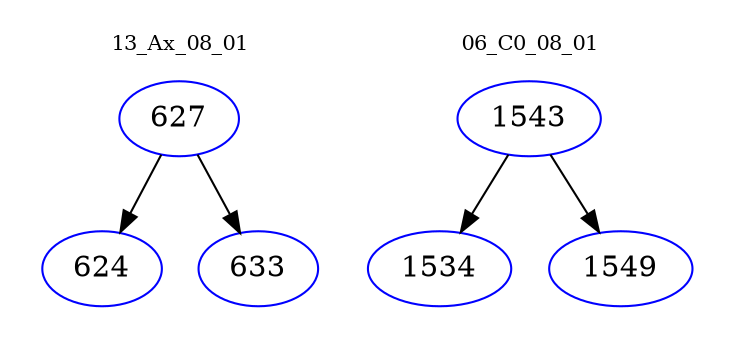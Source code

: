 digraph{
subgraph cluster_0 {
color = white
label = "13_Ax_08_01";
fontsize=10;
T0_627 [label="627", color="blue"]
T0_627 -> T0_624 [color="black"]
T0_624 [label="624", color="blue"]
T0_627 -> T0_633 [color="black"]
T0_633 [label="633", color="blue"]
}
subgraph cluster_1 {
color = white
label = "06_C0_08_01";
fontsize=10;
T1_1543 [label="1543", color="blue"]
T1_1543 -> T1_1534 [color="black"]
T1_1534 [label="1534", color="blue"]
T1_1543 -> T1_1549 [color="black"]
T1_1549 [label="1549", color="blue"]
}
}
